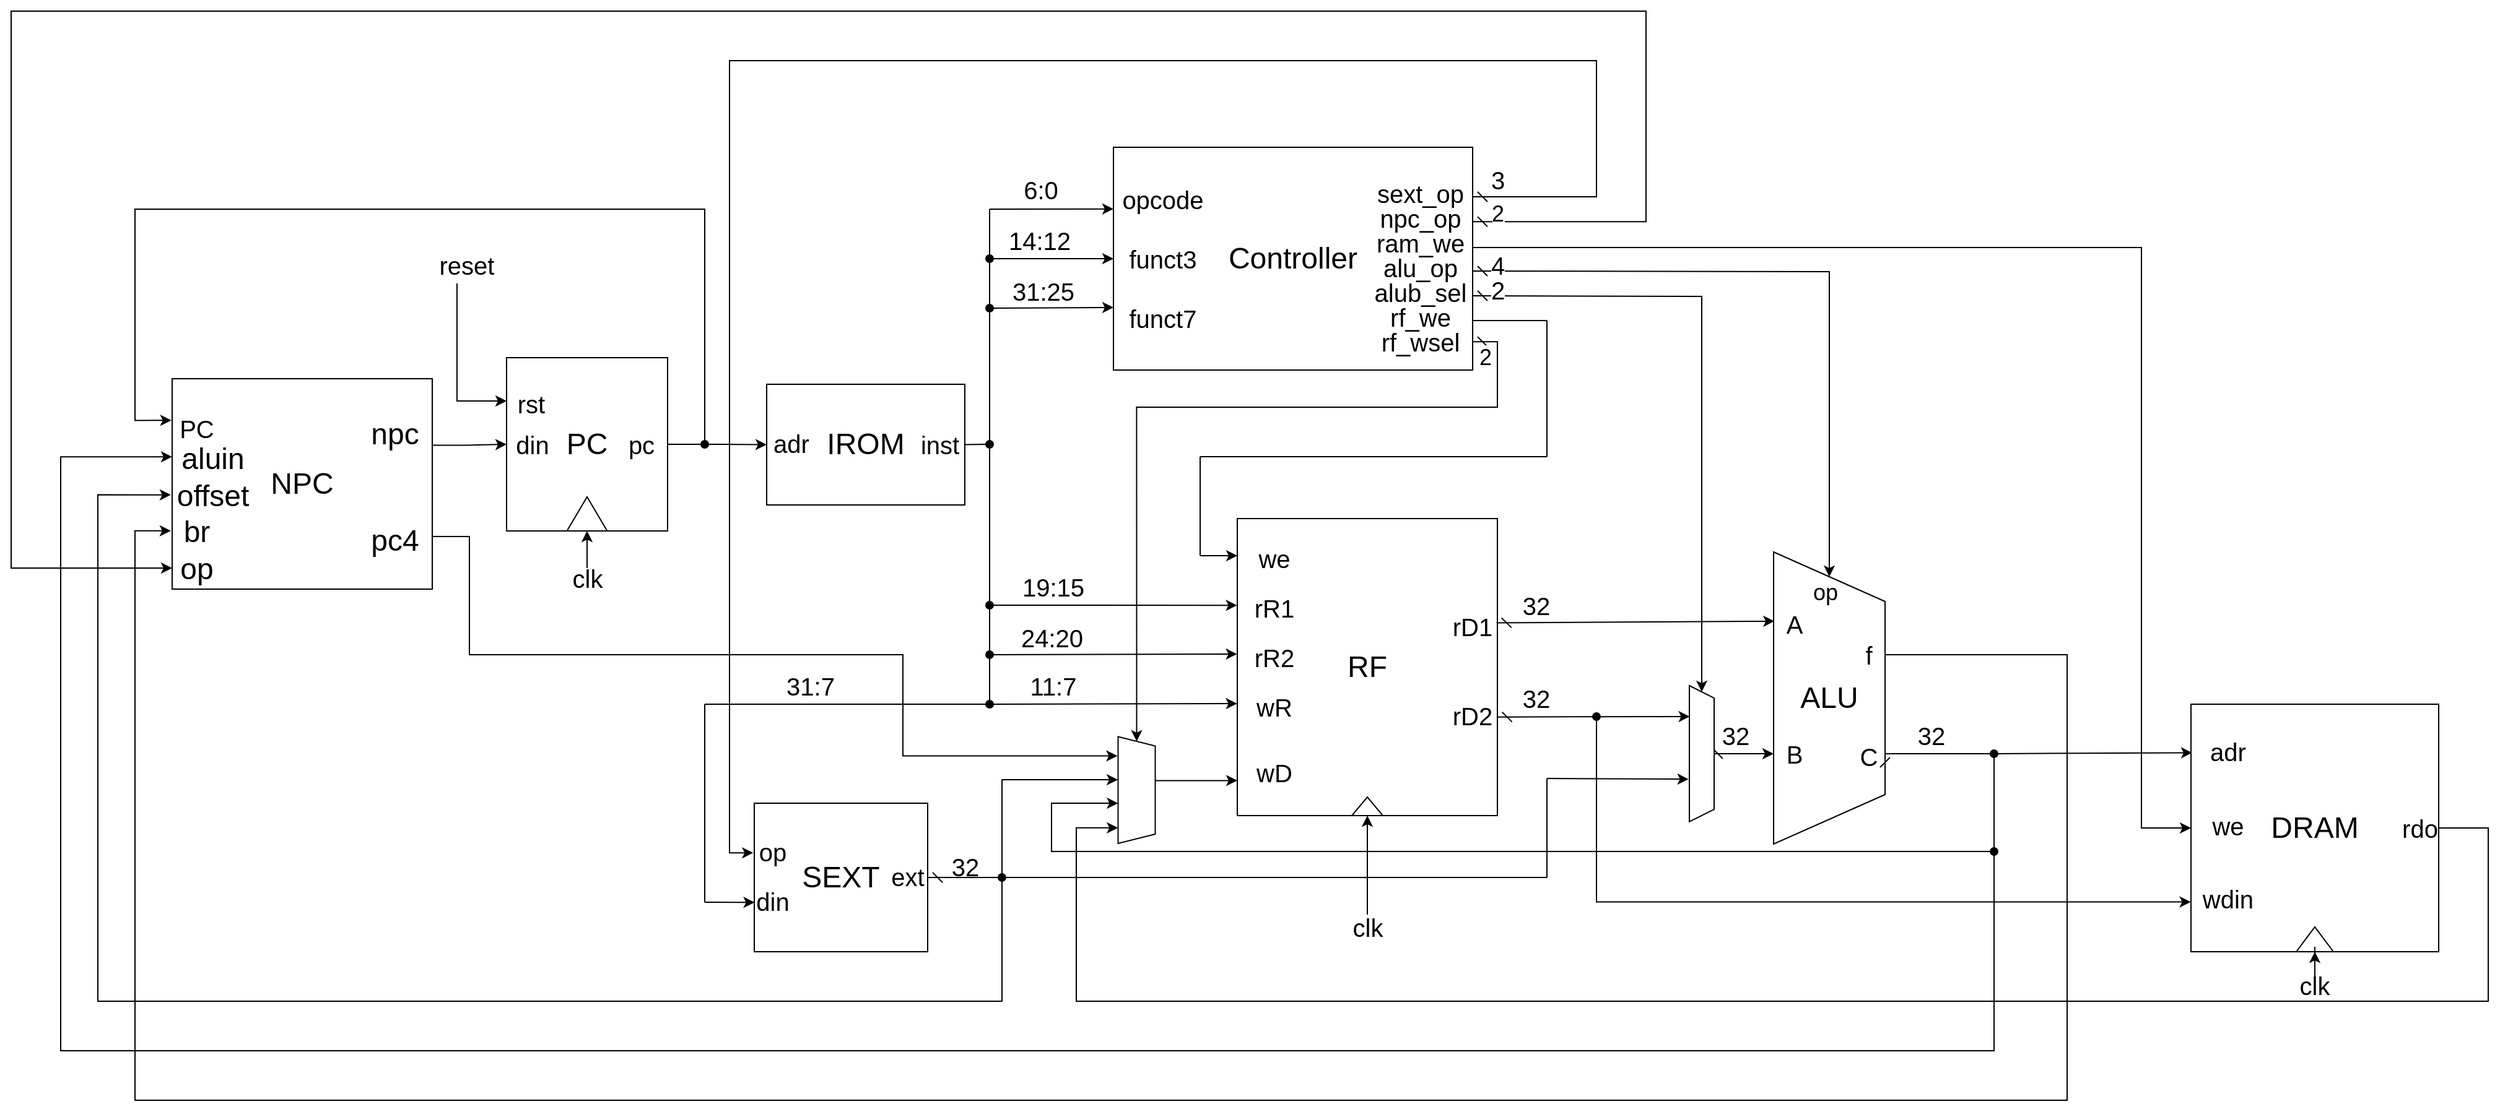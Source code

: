<mxfile version="21.5.2" type="device">
  <diagram name="第 1 页" id="z_PtKLMlxQIDmonjEBnW">
    <mxGraphModel dx="1452" dy="844" grid="1" gridSize="10" guides="1" tooltips="1" connect="1" arrows="1" fold="1" page="1" pageScale="1" pageWidth="2336" pageHeight="1654" math="0" shadow="0">
      <root>
        <mxCell id="0" />
        <mxCell id="1" parent="0" />
        <mxCell id="6GQvzPRbgIQKS9411y36-8" style="edgeStyle=orthogonalEdgeStyle;rounded=0;orthogonalLoop=1;jettySize=auto;html=1;entryX=0;entryY=0.5;entryDx=0;entryDy=0;exitX=0.997;exitY=0.316;exitDx=0;exitDy=0;exitPerimeter=0;" parent="1" source="6GQvzPRbgIQKS9411y36-2" target="6GQvzPRbgIQKS9411y36-5" edge="1">
          <mxGeometry relative="1" as="geometry">
            <mxPoint x="390" y="370" as="sourcePoint" />
          </mxGeometry>
        </mxCell>
        <mxCell id="6GQvzPRbgIQKS9411y36-7" value="" style="group" parent="1" vertex="1" connectable="0">
          <mxGeometry x="560" y="320" width="139" height="140" as="geometry" />
        </mxCell>
        <mxCell id="6GQvzPRbgIQKS9411y36-10" style="edgeStyle=orthogonalEdgeStyle;rounded=0;orthogonalLoop=1;jettySize=auto;html=1;exitX=1;exitY=0.5;exitDx=0;exitDy=0;" parent="6GQvzPRbgIQKS9411y36-7" source="6GQvzPRbgIQKS9411y36-5" edge="1">
          <mxGeometry relative="1" as="geometry">
            <mxPoint x="130.176" y="70.118" as="targetPoint" />
          </mxGeometry>
        </mxCell>
        <mxCell id="6GQvzPRbgIQKS9411y36-5" value="&lt;font style=&quot;font-size: 24px;&quot;&gt;PC&lt;/font&gt;" style="rounded=0;whiteSpace=wrap;html=1;" parent="6GQvzPRbgIQKS9411y36-7" vertex="1">
          <mxGeometry width="130" height="140" as="geometry" />
        </mxCell>
        <mxCell id="6GQvzPRbgIQKS9411y36-6" value="" style="triangle;whiteSpace=wrap;html=1;rotation=-90;" parent="6GQvzPRbgIQKS9411y36-7" vertex="1">
          <mxGeometry x="51.25" y="110" width="27.5" height="32.5" as="geometry" />
        </mxCell>
        <mxCell id="6GQvzPRbgIQKS9411y36-34" value="&lt;font style=&quot;font-size: 20px;&quot;&gt;din&lt;/font&gt;" style="text;html=1;strokeColor=none;fillColor=none;align=center;verticalAlign=middle;whiteSpace=wrap;rounded=0;" parent="6GQvzPRbgIQKS9411y36-7" vertex="1">
          <mxGeometry x="-8.75" y="55" width="60" height="30" as="geometry" />
        </mxCell>
        <mxCell id="6GQvzPRbgIQKS9411y36-35" value="&lt;font style=&quot;font-size: 20px;&quot;&gt;pc&lt;/font&gt;" style="text;html=1;strokeColor=none;fillColor=none;align=center;verticalAlign=middle;whiteSpace=wrap;rounded=0;" parent="6GQvzPRbgIQKS9411y36-7" vertex="1">
          <mxGeometry x="79" y="55" width="60" height="30" as="geometry" />
        </mxCell>
        <mxCell id="6GQvzPRbgIQKS9411y36-9" value="&lt;font style=&quot;font-size: 24px;&quot;&gt;IROM&lt;/font&gt;" style="rounded=0;whiteSpace=wrap;html=1;" parent="1" vertex="1">
          <mxGeometry x="770" y="341.5" width="160" height="97.5" as="geometry" />
        </mxCell>
        <mxCell id="6GQvzPRbgIQKS9411y36-11" value="" style="edgeStyle=orthogonalEdgeStyle;rounded=0;orthogonalLoop=1;jettySize=auto;html=1;" parent="1" source="6GQvzPRbgIQKS9411y36-5" target="6GQvzPRbgIQKS9411y36-9" edge="1">
          <mxGeometry relative="1" as="geometry" />
        </mxCell>
        <mxCell id="6GQvzPRbgIQKS9411y36-13" value="" style="endArrow=classic;html=1;rounded=0;edgeStyle=orthogonalEdgeStyle;entryX=-0.003;entryY=0.198;entryDx=0;entryDy=0;entryPerimeter=0;startArrow=oval;startFill=1;" parent="1" target="6GQvzPRbgIQKS9411y36-2" edge="1">
          <mxGeometry width="50" height="50" relative="1" as="geometry">
            <mxPoint x="720" y="390" as="sourcePoint" />
            <mxPoint x="230" y="270" as="targetPoint" />
            <Array as="points">
              <mxPoint x="720" y="200" />
              <mxPoint x="260" y="200" />
              <mxPoint x="260" y="371" />
            </Array>
          </mxGeometry>
        </mxCell>
        <mxCell id="6GQvzPRbgIQKS9411y36-14" value="" style="endArrow=classic;html=1;rounded=0;entryX=-0.005;entryY=0.552;entryDx=0;entryDy=0;entryPerimeter=0;edgeStyle=orthogonalEdgeStyle;" parent="1" target="6GQvzPRbgIQKS9411y36-2" edge="1">
          <mxGeometry width="50" height="50" relative="1" as="geometry">
            <mxPoint x="960" y="740" as="sourcePoint" />
            <mxPoint x="220" y="360" as="targetPoint" />
            <Array as="points">
              <mxPoint x="960" y="840" />
              <mxPoint x="230" y="840" />
              <mxPoint x="230" y="431" />
            </Array>
          </mxGeometry>
        </mxCell>
        <mxCell id="6GQvzPRbgIQKS9411y36-15" value="" style="endArrow=classic;html=1;rounded=0;edgeStyle=orthogonalEdgeStyle;exitX=1;exitY=0.334;exitDx=0;exitDy=0;exitPerimeter=0;startArrow=dash;startFill=0;" parent="1" source="kU-_FVk9JHTEXMWnnN7E-1" edge="1">
          <mxGeometry width="50" height="50" relative="1" as="geometry">
            <mxPoint x="1480" y="210" as="sourcePoint" />
            <mxPoint x="290" y="490" as="targetPoint" />
            <Array as="points">
              <mxPoint x="1480" y="210" />
              <mxPoint x="1480" y="40" />
              <mxPoint x="160" y="40" />
              <mxPoint x="160" y="490" />
            </Array>
          </mxGeometry>
        </mxCell>
        <mxCell id="zNF0i5-EFTVFY3dPYjrF-10" value="2" style="edgeLabel;html=1;align=center;verticalAlign=middle;resizable=0;points=[];fontSize=18;" vertex="1" connectable="0" parent="6GQvzPRbgIQKS9411y36-15">
          <mxGeometry x="-0.979" relative="1" as="geometry">
            <mxPoint x="-3" y="-6" as="offset" />
          </mxGeometry>
        </mxCell>
        <mxCell id="6GQvzPRbgIQKS9411y36-16" value="" style="endArrow=classic;html=1;rounded=0;entryX=-0.005;entryY=0.723;entryDx=0;entryDy=0;entryPerimeter=0;edgeStyle=orthogonalEdgeStyle;exitX=0.359;exitY=0.001;exitDx=0;exitDy=0;exitPerimeter=0;" parent="1" source="rz7ka_7LxreLIK_kCy7e-50" target="6GQvzPRbgIQKS9411y36-2" edge="1">
          <mxGeometry width="50" height="50" relative="1" as="geometry">
            <mxPoint x="1730" y="560" as="sourcePoint" />
            <mxPoint x="220" y="390" as="targetPoint" />
            <Array as="points">
              <mxPoint x="1673" y="560" />
              <mxPoint x="1820" y="560" />
              <mxPoint x="1820" y="920" />
              <mxPoint x="260" y="920" />
              <mxPoint x="260" y="460" />
            </Array>
          </mxGeometry>
        </mxCell>
        <mxCell id="6GQvzPRbgIQKS9411y36-21" value="" style="endArrow=classic;html=1;rounded=0;edgeStyle=orthogonalEdgeStyle;startArrow=oval;startFill=1;entryX=0;entryY=0.371;entryDx=0;entryDy=0;entryPerimeter=0;" parent="1" edge="1" target="6GQvzPRbgIQKS9411y36-2">
          <mxGeometry width="50" height="50" relative="1" as="geometry">
            <mxPoint x="1761" y="719" as="sourcePoint" />
            <mxPoint x="180" y="380" as="targetPoint" />
            <Array as="points">
              <mxPoint x="1761" y="880" />
              <mxPoint x="200" y="880" />
              <mxPoint x="200" y="400" />
            </Array>
          </mxGeometry>
        </mxCell>
        <mxCell id="6GQvzPRbgIQKS9411y36-27" value="" style="endArrow=classic;html=1;rounded=0;edgeStyle=orthogonalEdgeStyle;exitX=1;exitY=0.75;exitDx=0;exitDy=0;entryX=0.18;entryY=1.018;entryDx=0;entryDy=0;entryPerimeter=0;" parent="1" source="6GQvzPRbgIQKS9411y36-2" target="kU-_FVk9JHTEXMWnnN7E-41" edge="1">
          <mxGeometry width="50" height="50" relative="1" as="geometry">
            <mxPoint x="300" y="640" as="sourcePoint" />
            <mxPoint x="1040" y="640" as="targetPoint" />
            <Array as="points">
              <mxPoint x="530" y="465" />
              <mxPoint x="530" y="560" />
              <mxPoint x="880" y="560" />
              <mxPoint x="880" y="642" />
            </Array>
          </mxGeometry>
        </mxCell>
        <mxCell id="6GQvzPRbgIQKS9411y36-31" value="" style="endArrow=classic;html=1;rounded=0;edgeStyle=orthogonalEdgeStyle;entryX=0;entryY=0.25;entryDx=0;entryDy=0;" parent="1" target="6GQvzPRbgIQKS9411y36-5" edge="1">
          <mxGeometry width="50" height="50" relative="1" as="geometry">
            <mxPoint x="520" y="260" as="sourcePoint" />
            <mxPoint x="570" y="210" as="targetPoint" />
            <Array as="points">
              <mxPoint x="520" y="355" />
            </Array>
          </mxGeometry>
        </mxCell>
        <mxCell id="6GQvzPRbgIQKS9411y36-32" value="&lt;font style=&quot;font-size: 20px;&quot;&gt;reset&lt;/font&gt;" style="text;html=1;strokeColor=none;fillColor=none;align=center;verticalAlign=middle;whiteSpace=wrap;rounded=0;" parent="1" vertex="1">
          <mxGeometry x="498" y="230" width="60" height="30" as="geometry" />
        </mxCell>
        <mxCell id="6GQvzPRbgIQKS9411y36-33" value="&lt;font style=&quot;font-size: 20px;&quot;&gt;rst&lt;/font&gt;" style="text;html=1;strokeColor=none;fillColor=none;align=center;verticalAlign=middle;whiteSpace=wrap;rounded=0;" parent="1" vertex="1">
          <mxGeometry x="550" y="342" width="60" height="30" as="geometry" />
        </mxCell>
        <mxCell id="6GQvzPRbgIQKS9411y36-36" value="&lt;font style=&quot;font-size: 20px;&quot;&gt;adr&lt;/font&gt;" style="text;html=1;strokeColor=none;fillColor=none;align=center;verticalAlign=middle;whiteSpace=wrap;rounded=0;" parent="1" vertex="1">
          <mxGeometry x="760" y="374" width="60" height="30" as="geometry" />
        </mxCell>
        <mxCell id="6GQvzPRbgIQKS9411y36-37" value="&lt;font style=&quot;font-size: 20px;&quot;&gt;inst&lt;/font&gt;" style="text;html=1;strokeColor=none;fillColor=none;align=center;verticalAlign=middle;whiteSpace=wrap;rounded=0;" parent="1" vertex="1">
          <mxGeometry x="880" y="375" width="60" height="30" as="geometry" />
        </mxCell>
        <mxCell id="6GQvzPRbgIQKS9411y36-40" value="" style="endArrow=classic;html=1;rounded=0;entryX=0;entryY=0.5;entryDx=0;entryDy=0;exitX=0.5;exitY=0;exitDx=0;exitDy=0;" parent="1" source="6GQvzPRbgIQKS9411y36-41" target="6GQvzPRbgIQKS9411y36-6" edge="1">
          <mxGeometry width="50" height="50" relative="1" as="geometry">
            <mxPoint x="625" y="500" as="sourcePoint" />
            <mxPoint x="660" y="530" as="targetPoint" />
          </mxGeometry>
        </mxCell>
        <mxCell id="6GQvzPRbgIQKS9411y36-41" value="&lt;font style=&quot;font-size: 20px;&quot;&gt;clk&lt;/font&gt;" style="text;html=1;strokeColor=none;fillColor=none;align=center;verticalAlign=middle;whiteSpace=wrap;rounded=0;" parent="1" vertex="1">
          <mxGeometry x="612.5" y="490" width="25" height="15" as="geometry" />
        </mxCell>
        <mxCell id="kU-_FVk9JHTEXMWnnN7E-1" value="&lt;font style=&quot;font-size: 24px;&quot;&gt;Controller&lt;/font&gt;" style="rounded=0;whiteSpace=wrap;html=1;" parent="1" vertex="1">
          <mxGeometry x="1050" y="150" width="290" height="180" as="geometry" />
        </mxCell>
        <mxCell id="kU-_FVk9JHTEXMWnnN7E-2" value="&lt;font style=&quot;font-size: 24px;&quot;&gt;RF&lt;/font&gt;" style="rounded=0;whiteSpace=wrap;html=1;" parent="1" vertex="1">
          <mxGeometry x="1150" y="450" width="210" height="240" as="geometry" />
        </mxCell>
        <mxCell id="kU-_FVk9JHTEXMWnnN7E-3" value="" style="endArrow=oval;html=1;rounded=0;endFill=1;exitX=1;exitY=0.5;exitDx=0;exitDy=0;" parent="1" source="6GQvzPRbgIQKS9411y36-9" edge="1">
          <mxGeometry width="50" height="50" relative="1" as="geometry">
            <mxPoint x="930" y="390.77" as="sourcePoint" />
            <mxPoint x="950" y="390" as="targetPoint" />
          </mxGeometry>
        </mxCell>
        <mxCell id="kU-_FVk9JHTEXMWnnN7E-4" value="" style="endArrow=none;html=1;rounded=0;" parent="1" edge="1">
          <mxGeometry width="50" height="50" relative="1" as="geometry">
            <mxPoint x="950" y="600" as="sourcePoint" />
            <mxPoint x="950" y="200" as="targetPoint" />
          </mxGeometry>
        </mxCell>
        <mxCell id="kU-_FVk9JHTEXMWnnN7E-5" value="" style="endArrow=classic;html=1;rounded=0;entryX=0;entryY=0.277;entryDx=0;entryDy=0;entryPerimeter=0;" parent="1" target="kU-_FVk9JHTEXMWnnN7E-1" edge="1">
          <mxGeometry width="50" height="50" relative="1" as="geometry">
            <mxPoint x="950" y="200" as="sourcePoint" />
            <mxPoint x="1000" y="150" as="targetPoint" />
          </mxGeometry>
        </mxCell>
        <mxCell id="kU-_FVk9JHTEXMWnnN7E-8" value="6:0" style="edgeLabel;html=1;align=center;verticalAlign=middle;resizable=0;points=[];fontSize=20;" parent="kU-_FVk9JHTEXMWnnN7E-5" vertex="1" connectable="0">
          <mxGeometry x="-0.229" relative="1" as="geometry">
            <mxPoint x="2" y="-16" as="offset" />
          </mxGeometry>
        </mxCell>
        <mxCell id="kU-_FVk9JHTEXMWnnN7E-6" value="" style="endArrow=classic;html=1;rounded=0;entryX=0;entryY=0.5;entryDx=0;entryDy=0;startArrow=oval;startFill=1;" parent="1" target="kU-_FVk9JHTEXMWnnN7E-1" edge="1">
          <mxGeometry width="50" height="50" relative="1" as="geometry">
            <mxPoint x="950" y="240" as="sourcePoint" />
            <mxPoint x="1030" y="240" as="targetPoint" />
          </mxGeometry>
        </mxCell>
        <mxCell id="kU-_FVk9JHTEXMWnnN7E-10" value="14:12" style="edgeLabel;html=1;align=center;verticalAlign=middle;resizable=0;points=[];fontSize=20;" parent="kU-_FVk9JHTEXMWnnN7E-6" vertex="1" connectable="0">
          <mxGeometry x="-0.206" y="-1" relative="1" as="geometry">
            <mxPoint y="-16" as="offset" />
          </mxGeometry>
        </mxCell>
        <mxCell id="kU-_FVk9JHTEXMWnnN7E-7" value="" style="endArrow=classic;html=1;rounded=0;entryX=0;entryY=0.719;entryDx=0;entryDy=0;entryPerimeter=0;startArrow=oval;startFill=1;" parent="1" target="kU-_FVk9JHTEXMWnnN7E-1" edge="1">
          <mxGeometry width="50" height="50" relative="1" as="geometry">
            <mxPoint x="950" y="280" as="sourcePoint" />
            <mxPoint x="1030" y="250" as="targetPoint" />
          </mxGeometry>
        </mxCell>
        <mxCell id="kU-_FVk9JHTEXMWnnN7E-11" value="31:25" style="edgeLabel;html=1;align=center;verticalAlign=middle;resizable=0;points=[];fontSize=20;" parent="kU-_FVk9JHTEXMWnnN7E-7" vertex="1" connectable="0">
          <mxGeometry x="-0.245" y="1" relative="1" as="geometry">
            <mxPoint x="5" y="-13" as="offset" />
          </mxGeometry>
        </mxCell>
        <mxCell id="kU-_FVk9JHTEXMWnnN7E-12" value="" style="endArrow=classic;html=1;rounded=0;entryX=-0.001;entryY=0.292;entryDx=0;entryDy=0;entryPerimeter=0;startArrow=oval;startFill=1;" parent="1" target="kU-_FVk9JHTEXMWnnN7E-2" edge="1">
          <mxGeometry width="50" height="50" relative="1" as="geometry">
            <mxPoint x="950" y="520" as="sourcePoint" />
            <mxPoint x="1030" y="520" as="targetPoint" />
          </mxGeometry>
        </mxCell>
        <mxCell id="kU-_FVk9JHTEXMWnnN7E-15" value="19:15" style="edgeLabel;html=1;align=center;verticalAlign=middle;resizable=0;points=[];fontSize=20;" parent="kU-_FVk9JHTEXMWnnN7E-12" vertex="1" connectable="0">
          <mxGeometry x="-0.184" y="1" relative="1" as="geometry">
            <mxPoint x="-31" y="-14" as="offset" />
          </mxGeometry>
        </mxCell>
        <mxCell id="kU-_FVk9JHTEXMWnnN7E-13" value="" style="endArrow=classic;html=1;rounded=0;entryX=-0.001;entryY=0.456;entryDx=0;entryDy=0;entryPerimeter=0;startArrow=oval;startFill=1;" parent="1" target="kU-_FVk9JHTEXMWnnN7E-2" edge="1">
          <mxGeometry width="50" height="50" relative="1" as="geometry">
            <mxPoint x="950" y="560" as="sourcePoint" />
            <mxPoint x="1000" y="510" as="targetPoint" />
          </mxGeometry>
        </mxCell>
        <mxCell id="kU-_FVk9JHTEXMWnnN7E-16" value="24:20" style="edgeLabel;html=1;align=center;verticalAlign=middle;resizable=0;points=[];fontSize=20;" parent="kU-_FVk9JHTEXMWnnN7E-13" vertex="1" connectable="0">
          <mxGeometry x="-0.242" relative="1" as="geometry">
            <mxPoint x="-26" y="-14" as="offset" />
          </mxGeometry>
        </mxCell>
        <mxCell id="kU-_FVk9JHTEXMWnnN7E-14" value="" style="endArrow=classic;html=1;rounded=0;entryX=-0.001;entryY=0.623;entryDx=0;entryDy=0;entryPerimeter=0;startArrow=oval;startFill=1;" parent="1" target="kU-_FVk9JHTEXMWnnN7E-2" edge="1">
          <mxGeometry width="50" height="50" relative="1" as="geometry">
            <mxPoint x="950" y="600" as="sourcePoint" />
            <mxPoint x="1000" y="550" as="targetPoint" />
          </mxGeometry>
        </mxCell>
        <mxCell id="kU-_FVk9JHTEXMWnnN7E-17" value="11:7" style="edgeLabel;html=1;align=center;verticalAlign=middle;resizable=0;points=[];fontSize=20;" parent="kU-_FVk9JHTEXMWnnN7E-14" vertex="1" connectable="0">
          <mxGeometry x="-0.216" y="-1" relative="1" as="geometry">
            <mxPoint x="-28" y="-16" as="offset" />
          </mxGeometry>
        </mxCell>
        <mxCell id="kU-_FVk9JHTEXMWnnN7E-18" value="&lt;font style=&quot;font-size: 24px;&quot;&gt;SEXT&lt;/font&gt;" style="rounded=0;whiteSpace=wrap;html=1;" parent="1" vertex="1">
          <mxGeometry x="760" y="680" width="140" height="120" as="geometry" />
        </mxCell>
        <mxCell id="kU-_FVk9JHTEXMWnnN7E-19" value="" style="endArrow=none;html=1;rounded=0;" parent="1" edge="1">
          <mxGeometry width="50" height="50" relative="1" as="geometry">
            <mxPoint x="720" y="600" as="sourcePoint" />
            <mxPoint x="950" y="600" as="targetPoint" />
          </mxGeometry>
        </mxCell>
        <mxCell id="kU-_FVk9JHTEXMWnnN7E-22" value="31:7" style="edgeLabel;html=1;align=center;verticalAlign=middle;resizable=0;points=[];fontSize=20;" parent="kU-_FVk9JHTEXMWnnN7E-19" vertex="1" connectable="0">
          <mxGeometry x="-0.123" y="-1" relative="1" as="geometry">
            <mxPoint x="-16" y="-16" as="offset" />
          </mxGeometry>
        </mxCell>
        <mxCell id="kU-_FVk9JHTEXMWnnN7E-20" value="" style="endArrow=none;html=1;rounded=0;" parent="1" edge="1">
          <mxGeometry width="50" height="50" relative="1" as="geometry">
            <mxPoint x="720" y="760" as="sourcePoint" />
            <mxPoint x="720" y="600" as="targetPoint" />
          </mxGeometry>
        </mxCell>
        <mxCell id="kU-_FVk9JHTEXMWnnN7E-21" value="" style="endArrow=classic;html=1;rounded=0;entryX=0.002;entryY=0.668;entryDx=0;entryDy=0;entryPerimeter=0;" parent="1" target="kU-_FVk9JHTEXMWnnN7E-18" edge="1">
          <mxGeometry width="50" height="50" relative="1" as="geometry">
            <mxPoint x="720" y="760" as="sourcePoint" />
            <mxPoint x="770" y="710" as="targetPoint" />
          </mxGeometry>
        </mxCell>
        <mxCell id="rz7ka_7LxreLIK_kCy7e-50" value="&lt;font style=&quot;font-size: 24px;&quot;&gt;ALU&lt;/font&gt;" style="shape=trapezoid;perimeter=trapezoidPerimeter;whiteSpace=wrap;html=1;fixedSize=1;rotation=90;size=40;horizontal=0;" parent="1" vertex="1">
          <mxGeometry x="1510" y="550" width="236" height="90" as="geometry" />
        </mxCell>
        <mxCell id="rz7ka_7LxreLIK_kCy7e-52" value="&lt;font style=&quot;font-size: 20px;&quot;&gt;f&lt;/font&gt;" style="text;html=1;strokeColor=none;fillColor=none;align=center;verticalAlign=middle;whiteSpace=wrap;rounded=0;" parent="1" vertex="1">
          <mxGeometry x="1650" y="550" width="20" height="20" as="geometry" />
        </mxCell>
        <mxCell id="rz7ka_7LxreLIK_kCy7e-57" value="&lt;font style=&quot;font-size: 18px;&quot;&gt;op&lt;/font&gt;" style="text;html=1;strokeColor=none;fillColor=none;align=center;verticalAlign=middle;whiteSpace=wrap;rounded=0;" parent="1" vertex="1">
          <mxGeometry x="1620" y="505" width="10" height="10" as="geometry" />
        </mxCell>
        <mxCell id="rz7ka_7LxreLIK_kCy7e-58" value="&lt;font style=&quot;font-size: 20px;&quot;&gt;A&lt;/font&gt;" style="text;html=1;strokeColor=none;fillColor=none;align=center;verticalAlign=middle;whiteSpace=wrap;rounded=0;" parent="1" vertex="1">
          <mxGeometry x="1570" y="520" width="60" height="30" as="geometry" />
        </mxCell>
        <mxCell id="rz7ka_7LxreLIK_kCy7e-59" value="&lt;font style=&quot;font-size: 20px;&quot;&gt;B&lt;/font&gt;" style="text;html=1;strokeColor=none;fillColor=none;align=center;verticalAlign=middle;whiteSpace=wrap;rounded=0;" parent="1" vertex="1">
          <mxGeometry x="1570" y="625" width="60" height="30" as="geometry" />
        </mxCell>
        <mxCell id="rz7ka_7LxreLIK_kCy7e-60" value="" style="endArrow=classic;html=1;rounded=0;entryX=0.237;entryY=0.993;entryDx=0;entryDy=0;entryPerimeter=0;exitX=0.997;exitY=0.351;exitDx=0;exitDy=0;exitPerimeter=0;startArrow=dash;startFill=0;" parent="1" source="kU-_FVk9JHTEXMWnnN7E-2" target="rz7ka_7LxreLIK_kCy7e-50" edge="1">
          <mxGeometry width="50" height="50" relative="1" as="geometry">
            <mxPoint x="1500" y="532" as="sourcePoint" />
            <mxPoint x="1490" y="480" as="targetPoint" />
          </mxGeometry>
        </mxCell>
        <mxCell id="rz7ka_7LxreLIK_kCy7e-61" value="32" style="edgeLabel;html=1;align=center;verticalAlign=middle;resizable=0;points=[];fontSize=20;" parent="rz7ka_7LxreLIK_kCy7e-60" vertex="1" connectable="0">
          <mxGeometry x="-0.198" y="-1" relative="1" as="geometry">
            <mxPoint x="-59" y="-15" as="offset" />
          </mxGeometry>
        </mxCell>
        <mxCell id="rz7ka_7LxreLIK_kCy7e-62" value="" style="endArrow=classic;html=1;rounded=0;entryX=0.343;entryY=1;entryDx=0;entryDy=0;entryPerimeter=0;exitX=0.5;exitY=0.25;exitDx=0;exitDy=0;exitPerimeter=0;startArrow=dash;startFill=0;" parent="1" source="rz7ka_7LxreLIK_kCy7e-72" edge="1">
          <mxGeometry width="50" height="50" relative="1" as="geometry">
            <mxPoint x="1500" y="640" as="sourcePoint" />
            <mxPoint x="1583" y="640" as="targetPoint" />
          </mxGeometry>
        </mxCell>
        <mxCell id="rz7ka_7LxreLIK_kCy7e-63" value="32" style="edgeLabel;html=1;align=center;verticalAlign=middle;resizable=0;points=[];fontSize=20;" parent="rz7ka_7LxreLIK_kCy7e-62" vertex="1" connectable="0">
          <mxGeometry x="-0.198" y="-1" relative="1" as="geometry">
            <mxPoint y="-16" as="offset" />
          </mxGeometry>
        </mxCell>
        <mxCell id="rz7ka_7LxreLIK_kCy7e-66" value="" style="endArrow=classic;html=1;rounded=0;exitX=0.5;exitY=0;exitDx=0;exitDy=0;edgeStyle=orthogonalEdgeStyle;entryX=0.77;entryY=1.001;entryDx=0;entryDy=0;entryPerimeter=0;startArrow=dash;startFill=0;" parent="1" edge="1">
          <mxGeometry width="50" height="50" relative="1" as="geometry">
            <mxPoint x="1673" y="639" as="sourcePoint" />
            <mxPoint x="1053.72" y="679.15" as="targetPoint" />
            <Array as="points">
              <mxPoint x="1673" y="640" />
              <mxPoint x="1761" y="640" />
              <mxPoint x="1761" y="719" />
              <mxPoint x="1000" y="719" />
              <mxPoint x="1000" y="680" />
              <mxPoint x="1054" y="680" />
            </Array>
          </mxGeometry>
        </mxCell>
        <mxCell id="rz7ka_7LxreLIK_kCy7e-67" value="32" style="edgeLabel;html=1;align=center;verticalAlign=middle;resizable=0;points=[];fontSize=20;" parent="rz7ka_7LxreLIK_kCy7e-66" vertex="1" connectable="0">
          <mxGeometry x="0.303" y="-3" relative="1" as="geometry">
            <mxPoint x="447" y="-91" as="offset" />
          </mxGeometry>
        </mxCell>
        <mxCell id="rz7ka_7LxreLIK_kCy7e-70" value="&lt;font style=&quot;font-size: 20px;&quot;&gt;C&lt;/font&gt;" style="text;html=1;strokeColor=none;fillColor=none;align=center;verticalAlign=middle;whiteSpace=wrap;rounded=0;" parent="1" vertex="1">
          <mxGeometry x="1630" y="627" width="60" height="30" as="geometry" />
        </mxCell>
        <mxCell id="rz7ka_7LxreLIK_kCy7e-72" value="" style="shape=trapezoid;perimeter=trapezoidPerimeter;whiteSpace=wrap;html=1;fixedSize=1;size=10;rotation=90;" parent="1" vertex="1">
          <mxGeometry x="1470" y="630" width="110" height="20" as="geometry" />
        </mxCell>
        <mxCell id="rz7ka_7LxreLIK_kCy7e-74" value="" style="endArrow=classic;html=1;rounded=0;entryX=0.227;entryY=0.984;entryDx=0;entryDy=0;entryPerimeter=0;exitX=0.999;exitY=0.668;exitDx=0;exitDy=0;exitPerimeter=0;startArrow=dash;startFill=0;" parent="1" source="kU-_FVk9JHTEXMWnnN7E-2" target="rz7ka_7LxreLIK_kCy7e-72" edge="1">
          <mxGeometry width="50" height="50" relative="1" as="geometry">
            <mxPoint x="1400" y="610" as="sourcePoint" />
            <mxPoint x="1470" y="610" as="targetPoint" />
          </mxGeometry>
        </mxCell>
        <mxCell id="rz7ka_7LxreLIK_kCy7e-75" value="32" style="edgeLabel;html=1;align=center;verticalAlign=middle;resizable=0;points=[];fontSize=20;" parent="rz7ka_7LxreLIK_kCy7e-74" vertex="1" connectable="0">
          <mxGeometry x="-0.198" y="-1" relative="1" as="geometry">
            <mxPoint x="-32" y="-16" as="offset" />
          </mxGeometry>
        </mxCell>
        <mxCell id="rz7ka_7LxreLIK_kCy7e-81" value="" style="endArrow=classic;html=1;rounded=0;entryX=0.687;entryY=1.032;entryDx=0;entryDy=0;entryPerimeter=0;" parent="1" target="rz7ka_7LxreLIK_kCy7e-72" edge="1">
          <mxGeometry width="50" height="50" relative="1" as="geometry">
            <mxPoint x="1400" y="660" as="sourcePoint" />
            <mxPoint x="1475" y="660" as="targetPoint" />
          </mxGeometry>
        </mxCell>
        <mxCell id="rz7ka_7LxreLIK_kCy7e-82" value="32" style="edgeLabel;html=1;align=center;verticalAlign=middle;resizable=0;points=[];fontSize=20;" parent="rz7ka_7LxreLIK_kCy7e-81" vertex="1" connectable="0">
          <mxGeometry x="-0.198" y="-1" relative="1" as="geometry">
            <mxPoint x="-516" y="70" as="offset" />
          </mxGeometry>
        </mxCell>
        <mxCell id="kU-_FVk9JHTEXMWnnN7E-23" value="" style="endArrow=none;html=1;rounded=0;exitX=1;exitY=0.5;exitDx=0;exitDy=0;startArrow=dash;startFill=0;" parent="1" source="kU-_FVk9JHTEXMWnnN7E-18" edge="1">
          <mxGeometry width="50" height="50" relative="1" as="geometry">
            <mxPoint x="940" y="740" as="sourcePoint" />
            <mxPoint x="1400" y="740" as="targetPoint" />
          </mxGeometry>
        </mxCell>
        <mxCell id="kU-_FVk9JHTEXMWnnN7E-24" value="" style="endArrow=none;html=1;rounded=0;" parent="1" edge="1">
          <mxGeometry width="50" height="50" relative="1" as="geometry">
            <mxPoint x="1400" y="740" as="sourcePoint" />
            <mxPoint x="1400" y="660" as="targetPoint" />
          </mxGeometry>
        </mxCell>
        <mxCell id="kU-_FVk9JHTEXMWnnN7E-25" value="" style="endArrow=classic;html=1;rounded=0;edgeStyle=orthogonalEdgeStyle;endFill=1;entryX=-0.006;entryY=0.334;entryDx=0;entryDy=0;entryPerimeter=0;startArrow=dash;startFill=0;" parent="1" target="kU-_FVk9JHTEXMWnnN7E-18" edge="1">
          <mxGeometry width="50" height="50" relative="1" as="geometry">
            <mxPoint x="1340" y="190" as="sourcePoint" />
            <mxPoint x="760" y="650" as="targetPoint" />
            <Array as="points">
              <mxPoint x="1440" y="190" />
              <mxPoint x="1440" y="80" />
              <mxPoint x="740" y="80" />
              <mxPoint x="740" y="720" />
            </Array>
          </mxGeometry>
        </mxCell>
        <mxCell id="kU-_FVk9JHTEXMWnnN7E-72" value="&lt;font style=&quot;font-size: 20px;&quot;&gt;3&lt;/font&gt;" style="edgeLabel;html=1;align=center;verticalAlign=middle;resizable=0;points=[];" parent="kU-_FVk9JHTEXMWnnN7E-25" vertex="1" connectable="0">
          <mxGeometry x="0.891" y="1" relative="1" as="geometry">
            <mxPoint x="619" y="-478" as="offset" />
          </mxGeometry>
        </mxCell>
        <mxCell id="kU-_FVk9JHTEXMWnnN7E-27" value="" style="endArrow=classic;html=1;rounded=0;endFill=1;edgeStyle=orthogonalEdgeStyle;entryX=0;entryY=0.5;entryDx=0;entryDy=0;" parent="1" target="kU-_FVk9JHTEXMWnnN7E-55" edge="1">
          <mxGeometry width="50" height="50" relative="1" as="geometry">
            <mxPoint x="1340" y="230" as="sourcePoint" />
            <mxPoint x="1480" y="230" as="targetPoint" />
            <Array as="points">
              <mxPoint x="1340" y="231" />
              <mxPoint x="1880" y="231" />
              <mxPoint x="1880" y="700" />
            </Array>
          </mxGeometry>
        </mxCell>
        <mxCell id="kU-_FVk9JHTEXMWnnN7E-28" value="" style="endArrow=classic;html=1;rounded=0;endFill=1;edgeStyle=orthogonalEdgeStyle;entryX=0;entryY=0.5;entryDx=0;entryDy=0;startArrow=dash;startFill=0;" parent="1" target="rz7ka_7LxreLIK_kCy7e-50" edge="1">
          <mxGeometry width="50" height="50" relative="1" as="geometry">
            <mxPoint x="1340" y="250" as="sourcePoint" />
            <mxPoint x="1630" y="430" as="targetPoint" />
          </mxGeometry>
        </mxCell>
        <mxCell id="kU-_FVk9JHTEXMWnnN7E-49" value="4" style="edgeLabel;html=1;align=center;verticalAlign=middle;resizable=0;points=[];fontSize=20;" parent="kU-_FVk9JHTEXMWnnN7E-28" vertex="1" connectable="0">
          <mxGeometry x="0.693" y="-2" relative="1" as="geometry">
            <mxPoint x="-266" y="-170" as="offset" />
          </mxGeometry>
        </mxCell>
        <mxCell id="kU-_FVk9JHTEXMWnnN7E-29" value="" style="endArrow=classic;html=1;rounded=0;endFill=1;edgeStyle=orthogonalEdgeStyle;entryX=0;entryY=0.5;entryDx=0;entryDy=0;startArrow=dash;startFill=0;" parent="1" target="rz7ka_7LxreLIK_kCy7e-72" edge="1">
          <mxGeometry width="50" height="50" relative="1" as="geometry">
            <mxPoint x="1340" y="270" as="sourcePoint" />
            <mxPoint x="1530" y="270" as="targetPoint" />
          </mxGeometry>
        </mxCell>
        <mxCell id="kU-_FVk9JHTEXMWnnN7E-50" value="2" style="edgeLabel;html=1;align=center;verticalAlign=middle;resizable=0;points=[];fontSize=20;" parent="kU-_FVk9JHTEXMWnnN7E-29" vertex="1" connectable="0">
          <mxGeometry x="0.438" y="1" relative="1" as="geometry">
            <mxPoint x="-166" y="-183" as="offset" />
          </mxGeometry>
        </mxCell>
        <mxCell id="kU-_FVk9JHTEXMWnnN7E-30" value="" style="endArrow=none;html=1;rounded=0;" parent="1" edge="1">
          <mxGeometry width="50" height="50" relative="1" as="geometry">
            <mxPoint x="1340" y="290" as="sourcePoint" />
            <mxPoint x="1400" y="290" as="targetPoint" />
          </mxGeometry>
        </mxCell>
        <mxCell id="kU-_FVk9JHTEXMWnnN7E-32" value="&lt;font style=&quot;font-size: 20px;&quot;&gt;opcode&lt;br&gt;&lt;br&gt;funct3&lt;br&gt;&lt;br&gt;funct7&lt;/font&gt;" style="text;html=1;strokeColor=none;fillColor=none;align=center;verticalAlign=middle;whiteSpace=wrap;rounded=0;" parent="1" vertex="1">
          <mxGeometry x="1060" y="162.5" width="60" height="155" as="geometry" />
        </mxCell>
        <mxCell id="kU-_FVk9JHTEXMWnnN7E-33" value="&lt;p style=&quot;line-height: 0%; font-size: 20px;&quot;&gt;&lt;span style=&quot;background-color: initial;&quot;&gt;sext_op&lt;/span&gt;&lt;br&gt;&lt;/p&gt;&lt;p style=&quot;line-height: 0%; font-size: 20px;&quot;&gt;&lt;font style=&quot;font-size: 20px;&quot;&gt;npc_op&lt;/font&gt;&lt;/p&gt;&lt;p style=&quot;line-height: 0%; font-size: 20px;&quot;&gt;&lt;font style=&quot;font-size: 20px;&quot;&gt;ram_we&lt;/font&gt;&lt;/p&gt;&lt;p style=&quot;line-height: 0%; font-size: 20px;&quot;&gt;&lt;font style=&quot;font-size: 20px;&quot;&gt;alu_op&lt;/font&gt;&lt;/p&gt;&lt;p style=&quot;line-height: 0%; font-size: 20px;&quot;&gt;&lt;font style=&quot;font-size: 20px;&quot;&gt;alub_sel&lt;/font&gt;&lt;/p&gt;&lt;p style=&quot;line-height: 0%; font-size: 20px;&quot;&gt;&lt;font style=&quot;font-size: 20px;&quot;&gt;rf_we&lt;/font&gt;&lt;/p&gt;&lt;p style=&quot;line-height: 0%; font-size: 20px;&quot;&gt;&lt;font style=&quot;font-size: 20px;&quot;&gt;rf_wsel&lt;/font&gt;&lt;br&gt;&lt;/p&gt;" style="text;html=1;strokeColor=none;fillColor=none;align=center;verticalAlign=middle;whiteSpace=wrap;rounded=0;" parent="1" vertex="1">
          <mxGeometry x="1267.5" y="157" width="60" height="180" as="geometry" />
        </mxCell>
        <mxCell id="kU-_FVk9JHTEXMWnnN7E-35" value="&lt;font style=&quot;font-size: 20px;&quot;&gt;&lt;font style=&quot;font-size: 20px;&quot;&gt;rD1&lt;br&gt;&lt;/font&gt;&lt;br&gt;&lt;br&gt;rD2&lt;/font&gt;" style="text;html=1;strokeColor=none;fillColor=none;align=center;verticalAlign=middle;whiteSpace=wrap;rounded=0;" parent="1" vertex="1">
          <mxGeometry x="1310" y="515" width="60" height="115" as="geometry" />
        </mxCell>
        <mxCell id="kU-_FVk9JHTEXMWnnN7E-36" value="" style="endArrow=classic;html=1;rounded=0;" parent="1" edge="1">
          <mxGeometry width="50" height="50" relative="1" as="geometry">
            <mxPoint x="1120" y="480" as="sourcePoint" />
            <mxPoint x="1150" y="480" as="targetPoint" />
          </mxGeometry>
        </mxCell>
        <mxCell id="kU-_FVk9JHTEXMWnnN7E-37" value="" style="endArrow=none;html=1;rounded=0;" parent="1" edge="1">
          <mxGeometry width="50" height="50" relative="1" as="geometry">
            <mxPoint x="1120" y="480" as="sourcePoint" />
            <mxPoint x="1120" y="400" as="targetPoint" />
          </mxGeometry>
        </mxCell>
        <mxCell id="kU-_FVk9JHTEXMWnnN7E-38" value="" style="endArrow=none;html=1;rounded=0;" parent="1" edge="1">
          <mxGeometry width="50" height="50" relative="1" as="geometry">
            <mxPoint x="1120" y="400" as="sourcePoint" />
            <mxPoint x="1400" y="400" as="targetPoint" />
          </mxGeometry>
        </mxCell>
        <mxCell id="kU-_FVk9JHTEXMWnnN7E-39" value="" style="endArrow=none;html=1;rounded=0;" parent="1" edge="1">
          <mxGeometry width="50" height="50" relative="1" as="geometry">
            <mxPoint x="1400" y="400" as="sourcePoint" />
            <mxPoint x="1400" y="290" as="targetPoint" />
          </mxGeometry>
        </mxCell>
        <mxCell id="kU-_FVk9JHTEXMWnnN7E-41" value="" style="shape=trapezoid;perimeter=trapezoidPerimeter;whiteSpace=wrap;html=1;fixedSize=1;rotation=90;size=7.5;" parent="1" vertex="1">
          <mxGeometry x="1025.62" y="654.37" width="86.25" height="30" as="geometry" />
        </mxCell>
        <mxCell id="kU-_FVk9JHTEXMWnnN7E-42" value="" style="endArrow=classic;html=1;rounded=0;entryX=0;entryY=0.5;entryDx=0;entryDy=0;edgeStyle=orthogonalEdgeStyle;exitX=1;exitY=0.873;exitDx=0;exitDy=0;exitPerimeter=0;startArrow=dash;startFill=0;" parent="1" source="kU-_FVk9JHTEXMWnnN7E-1" target="kU-_FVk9JHTEXMWnnN7E-41" edge="1">
          <mxGeometry width="50" height="50" relative="1" as="geometry">
            <mxPoint x="1070" y="360" as="sourcePoint" />
            <mxPoint x="1090" y="390" as="targetPoint" />
            <Array as="points">
              <mxPoint x="1360" y="307" />
              <mxPoint x="1360" y="360" />
              <mxPoint x="1069" y="360" />
            </Array>
          </mxGeometry>
        </mxCell>
        <mxCell id="zNF0i5-EFTVFY3dPYjrF-11" value="&lt;font style=&quot;font-size: 18px;&quot;&gt;2&lt;/font&gt;" style="edgeLabel;html=1;align=center;verticalAlign=middle;resizable=0;points=[];" vertex="1" connectable="0" parent="kU-_FVk9JHTEXMWnnN7E-42">
          <mxGeometry x="-0.89" y="2" relative="1" as="geometry">
            <mxPoint x="-12" y="-2" as="offset" />
          </mxGeometry>
        </mxCell>
        <mxCell id="kU-_FVk9JHTEXMWnnN7E-45" value="" style="endArrow=classic;html=1;rounded=0;exitX=0.412;exitY=-0.002;exitDx=0;exitDy=0;entryX=0;entryY=0.882;entryDx=0;entryDy=0;entryPerimeter=0;exitPerimeter=0;" parent="1" source="kU-_FVk9JHTEXMWnnN7E-41" target="kU-_FVk9JHTEXMWnnN7E-2" edge="1">
          <mxGeometry width="50" height="50" relative="1" as="geometry">
            <mxPoint x="1110" y="670" as="sourcePoint" />
            <mxPoint x="1160" y="620" as="targetPoint" />
          </mxGeometry>
        </mxCell>
        <mxCell id="kU-_FVk9JHTEXMWnnN7E-46" value="" style="endArrow=classic;html=1;rounded=0;entryX=0.403;entryY=1.007;entryDx=0;entryDy=0;edgeStyle=orthogonalEdgeStyle;startArrow=oval;startFill=1;entryPerimeter=0;" parent="1" target="kU-_FVk9JHTEXMWnnN7E-41" edge="1">
          <mxGeometry width="50" height="50" relative="1" as="geometry">
            <mxPoint x="960" y="740" as="sourcePoint" />
            <mxPoint x="990" y="660" as="targetPoint" />
            <Array as="points">
              <mxPoint x="960" y="661" />
            </Array>
          </mxGeometry>
        </mxCell>
        <mxCell id="kU-_FVk9JHTEXMWnnN7E-47" value="&lt;p style=&quot;line-height: 200%; font-size: 20px;&quot;&gt;op&lt;br&gt;din&lt;/p&gt;" style="text;html=1;strokeColor=none;fillColor=none;align=center;verticalAlign=middle;whiteSpace=wrap;rounded=0;" parent="1" vertex="1">
          <mxGeometry x="745" y="704" width="60" height="70" as="geometry" />
        </mxCell>
        <mxCell id="kU-_FVk9JHTEXMWnnN7E-48" value="&lt;font style=&quot;font-size: 20px;&quot;&gt;ext&lt;/font&gt;" style="text;html=1;strokeColor=none;fillColor=none;align=center;verticalAlign=middle;whiteSpace=wrap;rounded=0;" parent="1" vertex="1">
          <mxGeometry x="874" y="731" width="20" height="16" as="geometry" />
        </mxCell>
        <mxCell id="kU-_FVk9JHTEXMWnnN7E-51" value="&lt;p style=&quot;line-height: 100%; font-size: 20px;&quot;&gt;we&lt;br&gt;&lt;br&gt;rR1&lt;br&gt;&lt;br&gt;rR2&lt;br&gt;&lt;br&gt;wR&lt;br&gt;&lt;/p&gt;" style="text;html=1;strokeColor=none;fillColor=none;align=center;verticalAlign=middle;whiteSpace=wrap;rounded=0;" parent="1" vertex="1">
          <mxGeometry x="1150" y="457" width="60" height="170" as="geometry" />
        </mxCell>
        <mxCell id="kU-_FVk9JHTEXMWnnN7E-53" value="&lt;font style=&quot;font-size: 20px;&quot;&gt;wD&lt;/font&gt;" style="text;html=1;strokeColor=none;fillColor=none;align=center;verticalAlign=middle;whiteSpace=wrap;rounded=0;" parent="1" vertex="1">
          <mxGeometry x="1150" y="640" width="60" height="30" as="geometry" />
        </mxCell>
        <mxCell id="kU-_FVk9JHTEXMWnnN7E-56" value="" style="endArrow=classic;html=1;rounded=0;entryX=0;entryY=0.196;entryDx=0;entryDy=0;entryPerimeter=0;startArrow=oval;startFill=1;" parent="1" edge="1">
          <mxGeometry width="50" height="50" relative="1" as="geometry">
            <mxPoint x="1761" y="640" as="sourcePoint" />
            <mxPoint x="1921" y="639.2" as="targetPoint" />
          </mxGeometry>
        </mxCell>
        <mxCell id="kU-_FVk9JHTEXMWnnN7E-57" value="" style="endArrow=classic;html=1;rounded=0;entryX=-0.001;entryY=0.799;entryDx=0;entryDy=0;entryPerimeter=0;edgeStyle=orthogonalEdgeStyle;startArrow=oval;startFill=1;" parent="1" target="kU-_FVk9JHTEXMWnnN7E-55" edge="1">
          <mxGeometry width="50" height="50" relative="1" as="geometry">
            <mxPoint x="1440" y="610" as="sourcePoint" />
            <mxPoint x="1920" y="760" as="targetPoint" />
            <Array as="points">
              <mxPoint x="1440" y="760" />
            </Array>
          </mxGeometry>
        </mxCell>
        <mxCell id="kU-_FVk9JHTEXMWnnN7E-61" value="" style="group" parent="1" vertex="1" connectable="0">
          <mxGeometry x="1920" y="600" width="200" height="200" as="geometry" />
        </mxCell>
        <mxCell id="kU-_FVk9JHTEXMWnnN7E-55" value="&lt;font style=&quot;font-size: 24px;&quot;&gt;DRAM&lt;/font&gt;" style="rounded=0;whiteSpace=wrap;html=1;" parent="kU-_FVk9JHTEXMWnnN7E-61" vertex="1">
          <mxGeometry width="200" height="200" as="geometry" />
        </mxCell>
        <mxCell id="kU-_FVk9JHTEXMWnnN7E-60" value="" style="triangle;whiteSpace=wrap;html=1;rotation=-90;" parent="kU-_FVk9JHTEXMWnnN7E-61" vertex="1">
          <mxGeometry x="90" y="175" width="20" height="30" as="geometry" />
        </mxCell>
        <mxCell id="kU-_FVk9JHTEXMWnnN7E-58" value="&lt;p style=&quot;line-height: 140%;&quot;&gt;&lt;font style=&quot;font-size: 20px;&quot;&gt;adr&lt;br&gt;&lt;br&gt;&lt;br&gt;we&lt;br&gt;&lt;br&gt;&lt;br&gt;wdin&lt;/font&gt;&lt;/p&gt;" style="text;html=1;strokeColor=none;fillColor=none;align=center;verticalAlign=middle;whiteSpace=wrap;rounded=0;" parent="kU-_FVk9JHTEXMWnnN7E-61" vertex="1">
          <mxGeometry y="27.5" width="60" height="145" as="geometry" />
        </mxCell>
        <mxCell id="kU-_FVk9JHTEXMWnnN7E-71" value="&lt;font style=&quot;font-size: 20px;&quot;&gt;rdo&lt;/font&gt;" style="text;html=1;strokeColor=none;fillColor=none;align=center;verticalAlign=middle;whiteSpace=wrap;rounded=0;" parent="kU-_FVk9JHTEXMWnnN7E-61" vertex="1">
          <mxGeometry x="170" y="90" width="30" height="20" as="geometry" />
        </mxCell>
        <mxCell id="kU-_FVk9JHTEXMWnnN7E-64" value="" style="edgeStyle=orthogonalEdgeStyle;rounded=0;orthogonalLoop=1;jettySize=auto;html=1;" parent="1" source="kU-_FVk9JHTEXMWnnN7E-63" target="kU-_FVk9JHTEXMWnnN7E-60" edge="1">
          <mxGeometry relative="1" as="geometry" />
        </mxCell>
        <mxCell id="kU-_FVk9JHTEXMWnnN7E-63" value="&lt;font style=&quot;font-size: 20px;&quot;&gt;clk&lt;/font&gt;" style="text;html=1;strokeColor=none;fillColor=none;align=center;verticalAlign=middle;whiteSpace=wrap;rounded=0;" parent="1" vertex="1">
          <mxGeometry x="2010" y="816" width="20" height="22" as="geometry" />
        </mxCell>
        <mxCell id="kU-_FVk9JHTEXMWnnN7E-69" value="" style="endArrow=classic;html=1;rounded=0;exitX=1;exitY=0.5;exitDx=0;exitDy=0;edgeStyle=orthogonalEdgeStyle;entryX=0.854;entryY=1.003;entryDx=0;entryDy=0;entryPerimeter=0;" parent="1" source="kU-_FVk9JHTEXMWnnN7E-55" target="kU-_FVk9JHTEXMWnnN7E-41" edge="1">
          <mxGeometry width="50" height="50" relative="1" as="geometry">
            <mxPoint x="2190" y="720" as="sourcePoint" />
            <mxPoint x="1050" y="700" as="targetPoint" />
            <Array as="points">
              <mxPoint x="2160" y="700" />
              <mxPoint x="2160" y="840" />
              <mxPoint x="1020" y="840" />
              <mxPoint x="1020" y="700" />
            </Array>
          </mxGeometry>
        </mxCell>
        <mxCell id="zNF0i5-EFTVFY3dPYjrF-3" value="" style="triangle;whiteSpace=wrap;html=1;rotation=-90;" vertex="1" parent="1">
          <mxGeometry x="1247.5" y="670" width="15" height="25" as="geometry" />
        </mxCell>
        <mxCell id="zNF0i5-EFTVFY3dPYjrF-4" value="" style="endArrow=classic;html=1;rounded=0;entryX=0;entryY=0.5;entryDx=0;entryDy=0;exitX=0.5;exitY=0;exitDx=0;exitDy=0;" edge="1" parent="1" source="zNF0i5-EFTVFY3dPYjrF-5" target="zNF0i5-EFTVFY3dPYjrF-3">
          <mxGeometry width="50" height="50" relative="1" as="geometry">
            <mxPoint x="1255" y="750" as="sourcePoint" />
            <mxPoint x="1270" y="750" as="targetPoint" />
          </mxGeometry>
        </mxCell>
        <mxCell id="zNF0i5-EFTVFY3dPYjrF-5" value="&lt;font style=&quot;font-size: 20px;&quot;&gt;clk&lt;/font&gt;" style="text;html=1;strokeColor=none;fillColor=none;align=center;verticalAlign=middle;whiteSpace=wrap;rounded=0;" vertex="1" parent="1">
          <mxGeometry x="1242.5" y="770" width="25" height="20" as="geometry" />
        </mxCell>
        <mxCell id="zNF0i5-EFTVFY3dPYjrF-8" value="" style="group" vertex="1" connectable="0" parent="1">
          <mxGeometry x="280" y="337" width="220" height="170" as="geometry" />
        </mxCell>
        <mxCell id="6GQvzPRbgIQKS9411y36-2" value="&lt;font style=&quot;font-size: 24px;&quot;&gt;NPC&lt;/font&gt;" style="rounded=0;whiteSpace=wrap;html=1;" parent="zNF0i5-EFTVFY3dPYjrF-8" vertex="1">
          <mxGeometry x="10" width="210" height="170" as="geometry" />
        </mxCell>
        <mxCell id="6GQvzPRbgIQKS9411y36-23" value="&lt;font style=&quot;font-size: 20px;&quot;&gt;PC&lt;/font&gt;" style="text;html=1;strokeColor=none;fillColor=none;align=center;verticalAlign=middle;whiteSpace=wrap;rounded=0;" parent="zNF0i5-EFTVFY3dPYjrF-8" vertex="1">
          <mxGeometry y="24.5" width="60" height="30" as="geometry" />
        </mxCell>
        <mxCell id="6GQvzPRbgIQKS9411y36-24" value="&lt;font style=&quot;font-size: 24px;&quot;&gt;offset&lt;/font&gt;" style="text;html=1;strokeColor=none;fillColor=none;align=center;verticalAlign=middle;whiteSpace=wrap;rounded=0;" parent="zNF0i5-EFTVFY3dPYjrF-8" vertex="1">
          <mxGeometry x="13" y="80" width="60" height="30" as="geometry" />
        </mxCell>
        <mxCell id="6GQvzPRbgIQKS9411y36-25" value="&lt;font style=&quot;font-size: 24px;&quot;&gt;br&lt;/font&gt;" style="text;html=1;strokeColor=none;fillColor=none;align=center;verticalAlign=middle;whiteSpace=wrap;rounded=0;" parent="zNF0i5-EFTVFY3dPYjrF-8" vertex="1">
          <mxGeometry y="109" width="60" height="30" as="geometry" />
        </mxCell>
        <mxCell id="6GQvzPRbgIQKS9411y36-26" value="&lt;font style=&quot;font-size: 24px;&quot;&gt;op&lt;/font&gt;" style="text;html=1;strokeColor=none;fillColor=none;align=center;verticalAlign=middle;whiteSpace=wrap;rounded=0;" parent="zNF0i5-EFTVFY3dPYjrF-8" vertex="1">
          <mxGeometry y="139" width="60" height="30" as="geometry" />
        </mxCell>
        <mxCell id="kU-_FVk9JHTEXMWnnN7E-59" value="&lt;font style=&quot;font-size: 24px;&quot;&gt;npc&lt;br&gt;&lt;br&gt;&lt;br&gt;pc4&lt;/font&gt;" style="text;html=1;strokeColor=none;fillColor=none;align=center;verticalAlign=middle;whiteSpace=wrap;rounded=0;" parent="zNF0i5-EFTVFY3dPYjrF-8" vertex="1">
          <mxGeometry x="160" y="33" width="60" height="110" as="geometry" />
        </mxCell>
        <mxCell id="zNF0i5-EFTVFY3dPYjrF-6" value="&lt;font style=&quot;font-size: 24px;&quot;&gt;aluin&lt;/font&gt;" style="text;html=1;strokeColor=none;fillColor=none;align=center;verticalAlign=middle;whiteSpace=wrap;rounded=0;" vertex="1" parent="zNF0i5-EFTVFY3dPYjrF-8">
          <mxGeometry x="13" y="50" width="60" height="30" as="geometry" />
        </mxCell>
      </root>
    </mxGraphModel>
  </diagram>
</mxfile>
